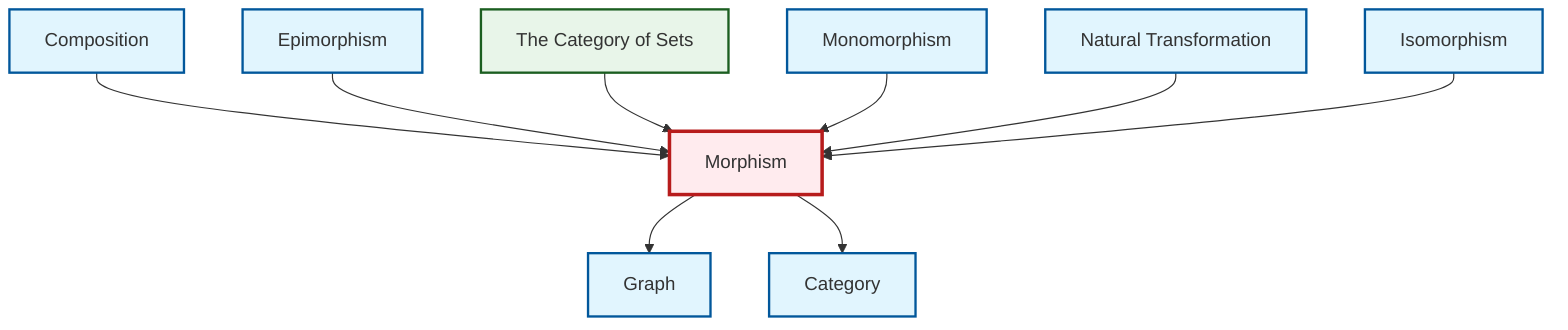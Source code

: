 graph TD
    classDef definition fill:#e1f5fe,stroke:#01579b,stroke-width:2px
    classDef theorem fill:#f3e5f5,stroke:#4a148c,stroke-width:2px
    classDef axiom fill:#fff3e0,stroke:#e65100,stroke-width:2px
    classDef example fill:#e8f5e9,stroke:#1b5e20,stroke-width:2px
    classDef current fill:#ffebee,stroke:#b71c1c,stroke-width:3px
    def-isomorphism["Isomorphism"]:::definition
    def-composition["Composition"]:::definition
    def-monomorphism["Monomorphism"]:::definition
    def-natural-transformation["Natural Transformation"]:::definition
    def-category["Category"]:::definition
    def-epimorphism["Epimorphism"]:::definition
    def-graph["Graph"]:::definition
    def-morphism["Morphism"]:::definition
    ex-set-category["The Category of Sets"]:::example
    def-composition --> def-morphism
    def-morphism --> def-graph
    def-epimorphism --> def-morphism
    ex-set-category --> def-morphism
    def-monomorphism --> def-morphism
    def-natural-transformation --> def-morphism
    def-isomorphism --> def-morphism
    def-morphism --> def-category
    class def-morphism current